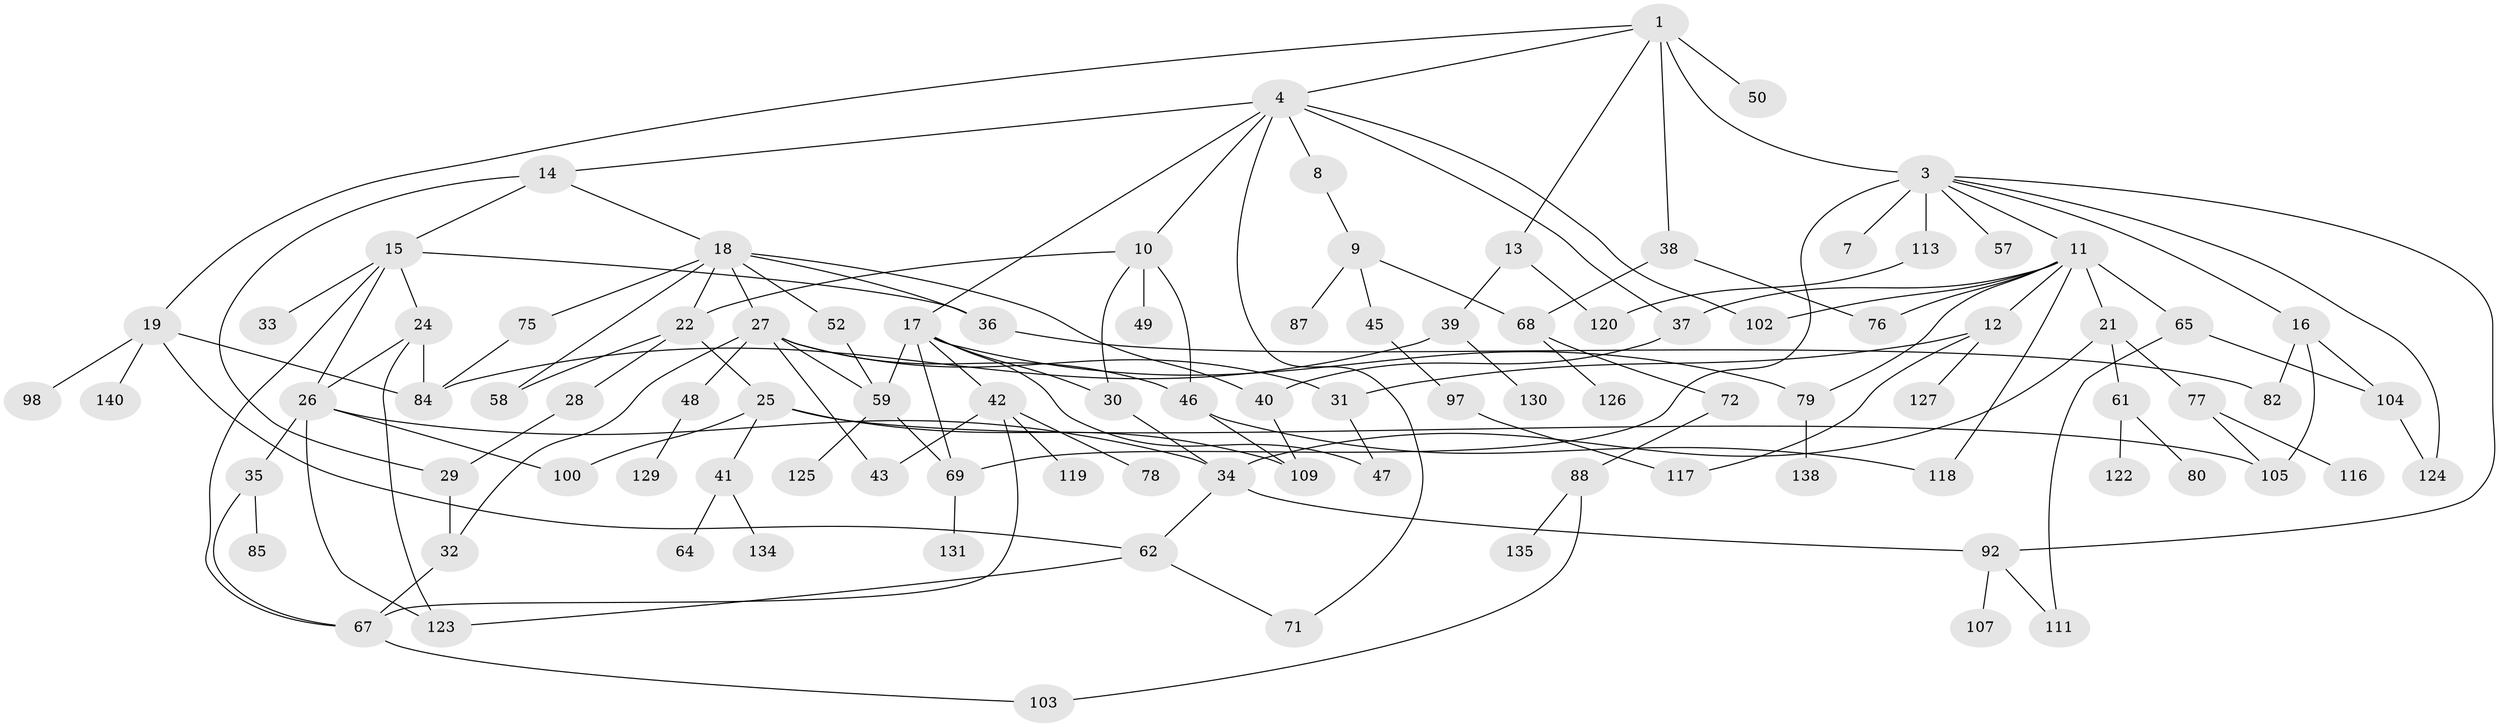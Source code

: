 // Generated by graph-tools (version 1.1) at 2025/51/02/27/25 19:51:39]
// undirected, 98 vertices, 144 edges
graph export_dot {
graph [start="1"]
  node [color=gray90,style=filled];
  1 [super="+2"];
  3 [super="+6"];
  4 [super="+5"];
  7 [super="+55"];
  8;
  9;
  10 [super="+93"];
  11 [super="+44"];
  12 [super="+137"];
  13;
  14;
  15 [super="+66"];
  16 [super="+60"];
  17 [super="+73"];
  18 [super="+23"];
  19 [super="+20"];
  21;
  22 [super="+51"];
  24;
  25 [super="+133"];
  26 [super="+94"];
  27 [super="+56"];
  28;
  29 [super="+108"];
  30;
  31 [super="+74"];
  32;
  33;
  34 [super="+54"];
  35;
  36 [super="+70"];
  37;
  38 [super="+63"];
  39 [super="+139"];
  40 [super="+91"];
  41 [super="+53"];
  42 [super="+96"];
  43 [super="+89"];
  45;
  46;
  47 [super="+81"];
  48 [super="+95"];
  49;
  50;
  52;
  57;
  58;
  59 [super="+99"];
  61;
  62 [super="+101"];
  64;
  65 [super="+86"];
  67 [super="+83"];
  68 [super="+106"];
  69 [super="+110"];
  71;
  72;
  75;
  76;
  77 [super="+90"];
  78;
  79 [super="+121"];
  80;
  82 [super="+114"];
  84 [super="+128"];
  85;
  87;
  88;
  92 [super="+132"];
  97;
  98;
  100;
  102 [super="+115"];
  103;
  104;
  105 [super="+112"];
  107;
  109;
  111;
  113;
  116;
  117;
  118;
  119;
  120;
  122;
  123;
  124;
  125;
  126;
  127 [super="+136"];
  129;
  130;
  131;
  134;
  135;
  138;
  140;
  1 -- 4;
  1 -- 19;
  1 -- 38;
  1 -- 3 [weight=2];
  1 -- 50;
  1 -- 13;
  3 -- 7 [weight=2];
  3 -- 11;
  3 -- 16;
  3 -- 124;
  3 -- 113;
  3 -- 69;
  3 -- 57;
  3 -- 92;
  4 -- 8;
  4 -- 10;
  4 -- 14;
  4 -- 17;
  4 -- 37;
  4 -- 71;
  4 -- 102;
  8 -- 9;
  9 -- 45;
  9 -- 68;
  9 -- 87;
  10 -- 30;
  10 -- 49;
  10 -- 46;
  10 -- 22;
  11 -- 12;
  11 -- 21;
  11 -- 37;
  11 -- 118;
  11 -- 79;
  11 -- 65;
  11 -- 76;
  11 -- 102;
  12 -- 117;
  12 -- 127;
  12 -- 31;
  13 -- 39;
  13 -- 120;
  14 -- 15;
  14 -- 18;
  14 -- 29;
  15 -- 24;
  15 -- 33;
  15 -- 67;
  15 -- 36;
  15 -- 26;
  16 -- 82;
  16 -- 104;
  16 -- 105;
  17 -- 42;
  17 -- 59;
  17 -- 69;
  17 -- 30;
  17 -- 79;
  17 -- 47;
  18 -- 22;
  18 -- 36;
  18 -- 40;
  18 -- 58;
  18 -- 75;
  18 -- 27;
  18 -- 52;
  19 -- 140;
  19 -- 98;
  19 -- 62;
  19 -- 84;
  21 -- 61;
  21 -- 77;
  21 -- 34;
  22 -- 25;
  22 -- 28;
  22 -- 58;
  24 -- 26 [weight=2];
  24 -- 84;
  24 -- 123;
  25 -- 41;
  25 -- 100;
  25 -- 105;
  25 -- 109;
  26 -- 35;
  26 -- 34;
  26 -- 100;
  26 -- 123;
  27 -- 31;
  27 -- 32;
  27 -- 46;
  27 -- 48;
  27 -- 43;
  27 -- 59;
  28 -- 29;
  29 -- 32;
  30 -- 34;
  31 -- 47;
  32 -- 67;
  34 -- 62;
  34 -- 92;
  35 -- 67;
  35 -- 85;
  36 -- 82;
  37 -- 40;
  38 -- 76;
  38 -- 68;
  39 -- 130;
  39 -- 84;
  40 -- 109;
  41 -- 134;
  41 -- 64;
  42 -- 43 [weight=2];
  42 -- 78;
  42 -- 119;
  42 -- 67;
  45 -- 97;
  46 -- 109;
  46 -- 118;
  48 -- 129;
  52 -- 59;
  59 -- 125;
  59 -- 69;
  61 -- 80;
  61 -- 122;
  62 -- 123;
  62 -- 71;
  65 -- 104;
  65 -- 111;
  67 -- 103;
  68 -- 72;
  68 -- 126;
  69 -- 131;
  72 -- 88;
  75 -- 84;
  77 -- 116;
  77 -- 105;
  79 -- 138;
  88 -- 103;
  88 -- 135;
  92 -- 107;
  92 -- 111;
  97 -- 117;
  104 -- 124;
  113 -- 120;
}
